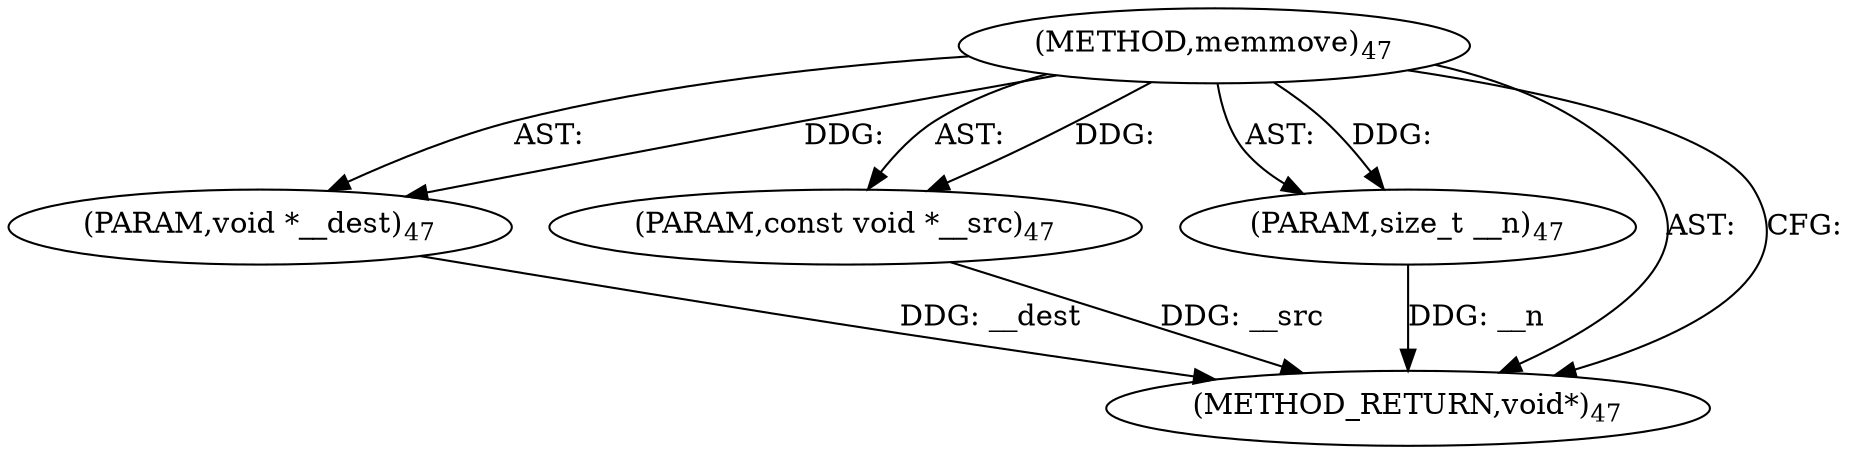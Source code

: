 digraph "memmove" {  
"98747" [label = <(METHOD,memmove)<SUB>47</SUB>> ]
"98748" [label = <(PARAM,void *__dest)<SUB>47</SUB>> ]
"98749" [label = <(PARAM,const void *__src)<SUB>47</SUB>> ]
"98750" [label = <(PARAM,size_t __n)<SUB>47</SUB>> ]
"98751" [label = <(METHOD_RETURN,void*)<SUB>47</SUB>> ]
  "98747" -> "98748"  [ label = "AST: "] 
  "98747" -> "98749"  [ label = "AST: "] 
  "98747" -> "98750"  [ label = "AST: "] 
  "98747" -> "98751"  [ label = "AST: "] 
  "98747" -> "98751"  [ label = "CFG: "] 
  "98748" -> "98751"  [ label = "DDG: __dest"] 
  "98749" -> "98751"  [ label = "DDG: __src"] 
  "98750" -> "98751"  [ label = "DDG: __n"] 
  "98747" -> "98748"  [ label = "DDG: "] 
  "98747" -> "98749"  [ label = "DDG: "] 
  "98747" -> "98750"  [ label = "DDG: "] 
}
